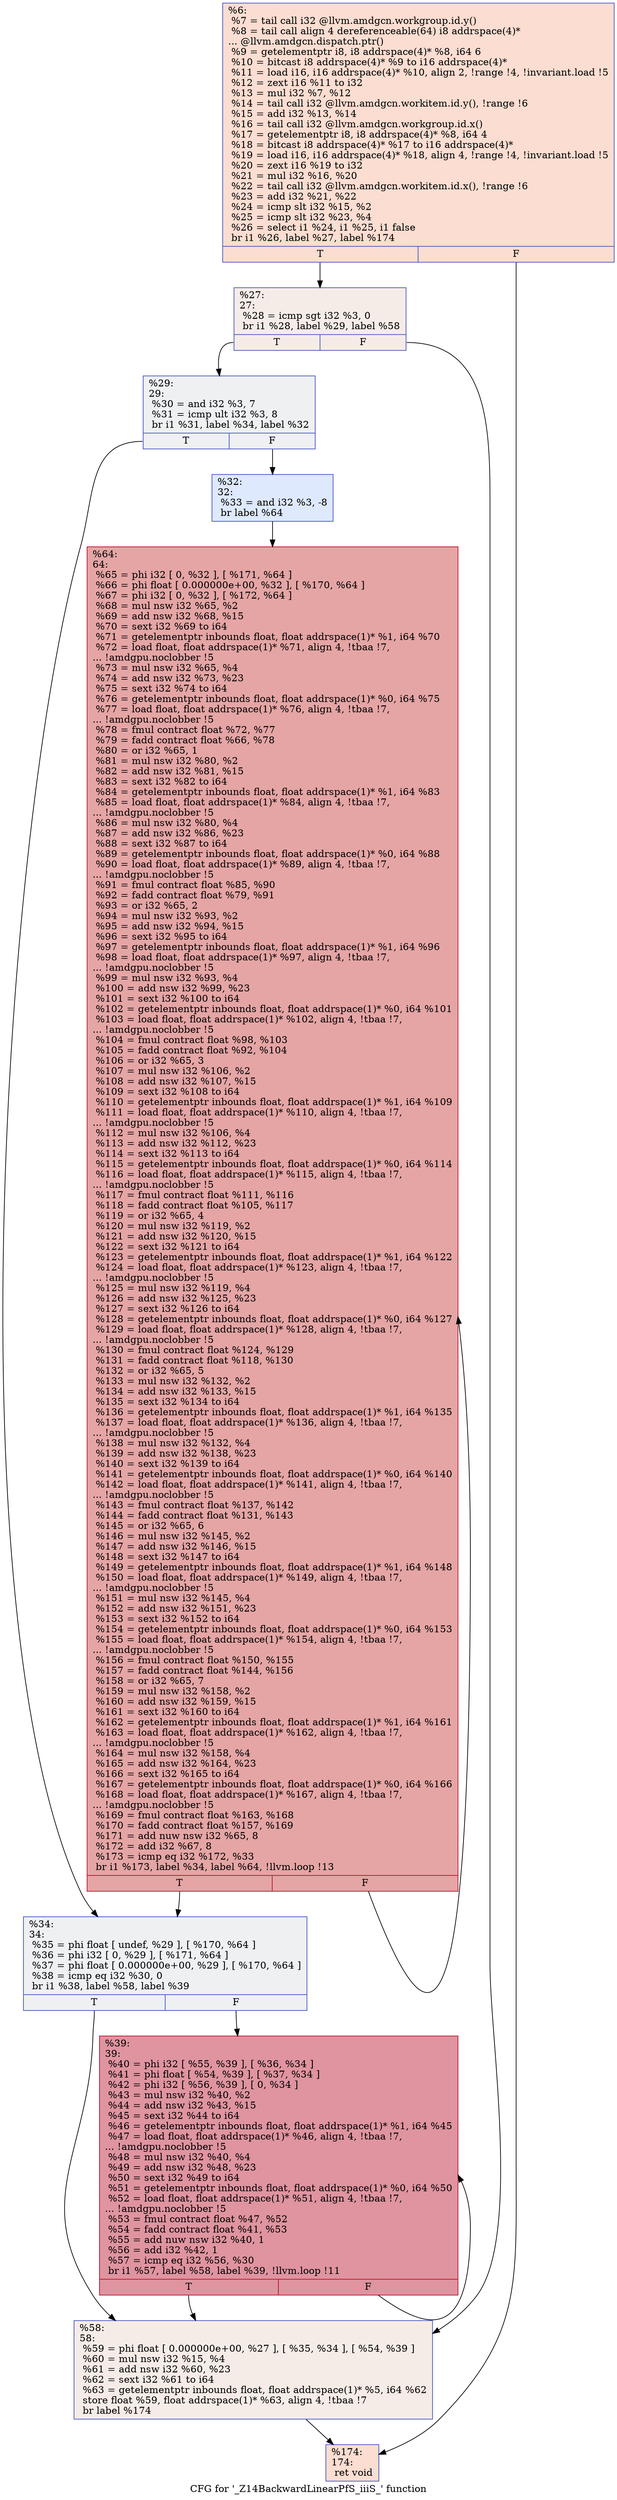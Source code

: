 digraph "CFG for '_Z14BackwardLinearPfS_iiiS_' function" {
	label="CFG for '_Z14BackwardLinearPfS_iiiS_' function";

	Node0x4abfe10 [shape=record,color="#3d50c3ff", style=filled, fillcolor="#f7b39670",label="{%6:\l  %7 = tail call i32 @llvm.amdgcn.workgroup.id.y()\l  %8 = tail call align 4 dereferenceable(64) i8 addrspace(4)*\l... @llvm.amdgcn.dispatch.ptr()\l  %9 = getelementptr i8, i8 addrspace(4)* %8, i64 6\l  %10 = bitcast i8 addrspace(4)* %9 to i16 addrspace(4)*\l  %11 = load i16, i16 addrspace(4)* %10, align 2, !range !4, !invariant.load !5\l  %12 = zext i16 %11 to i32\l  %13 = mul i32 %7, %12\l  %14 = tail call i32 @llvm.amdgcn.workitem.id.y(), !range !6\l  %15 = add i32 %13, %14\l  %16 = tail call i32 @llvm.amdgcn.workgroup.id.x()\l  %17 = getelementptr i8, i8 addrspace(4)* %8, i64 4\l  %18 = bitcast i8 addrspace(4)* %17 to i16 addrspace(4)*\l  %19 = load i16, i16 addrspace(4)* %18, align 4, !range !4, !invariant.load !5\l  %20 = zext i16 %19 to i32\l  %21 = mul i32 %16, %20\l  %22 = tail call i32 @llvm.amdgcn.workitem.id.x(), !range !6\l  %23 = add i32 %21, %22\l  %24 = icmp slt i32 %15, %2\l  %25 = icmp slt i32 %23, %4\l  %26 = select i1 %24, i1 %25, i1 false\l  br i1 %26, label %27, label %174\l|{<s0>T|<s1>F}}"];
	Node0x4abfe10:s0 -> Node0x4ac3890;
	Node0x4abfe10:s1 -> Node0x4ac3920;
	Node0x4ac3890 [shape=record,color="#3d50c3ff", style=filled, fillcolor="#ead5c970",label="{%27:\l27:                                               \l  %28 = icmp sgt i32 %3, 0\l  br i1 %28, label %29, label %58\l|{<s0>T|<s1>F}}"];
	Node0x4ac3890:s0 -> Node0x4ac3b20;
	Node0x4ac3890:s1 -> Node0x4ac3b70;
	Node0x4ac3b20 [shape=record,color="#3d50c3ff", style=filled, fillcolor="#d9dce170",label="{%29:\l29:                                               \l  %30 = and i32 %3, 7\l  %31 = icmp ult i32 %3, 8\l  br i1 %31, label %34, label %32\l|{<s0>T|<s1>F}}"];
	Node0x4ac3b20:s0 -> Node0x4ac3e30;
	Node0x4ac3b20:s1 -> Node0x4ac3e80;
	Node0x4ac3e80 [shape=record,color="#3d50c3ff", style=filled, fillcolor="#b5cdfa70",label="{%32:\l32:                                               \l  %33 = and i32 %3, -8\l  br label %64\l}"];
	Node0x4ac3e80 -> Node0x4ac1ef0;
	Node0x4ac3e30 [shape=record,color="#3d50c3ff", style=filled, fillcolor="#d9dce170",label="{%34:\l34:                                               \l  %35 = phi float [ undef, %29 ], [ %170, %64 ]\l  %36 = phi i32 [ 0, %29 ], [ %171, %64 ]\l  %37 = phi float [ 0.000000e+00, %29 ], [ %170, %64 ]\l  %38 = icmp eq i32 %30, 0\l  br i1 %38, label %58, label %39\l|{<s0>T|<s1>F}}"];
	Node0x4ac3e30:s0 -> Node0x4ac3b70;
	Node0x4ac3e30:s1 -> Node0x4ac53f0;
	Node0x4ac53f0 [shape=record,color="#b70d28ff", style=filled, fillcolor="#b70d2870",label="{%39:\l39:                                               \l  %40 = phi i32 [ %55, %39 ], [ %36, %34 ]\l  %41 = phi float [ %54, %39 ], [ %37, %34 ]\l  %42 = phi i32 [ %56, %39 ], [ 0, %34 ]\l  %43 = mul nsw i32 %40, %2\l  %44 = add nsw i32 %43, %15\l  %45 = sext i32 %44 to i64\l  %46 = getelementptr inbounds float, float addrspace(1)* %1, i64 %45\l  %47 = load float, float addrspace(1)* %46, align 4, !tbaa !7,\l... !amdgpu.noclobber !5\l  %48 = mul nsw i32 %40, %4\l  %49 = add nsw i32 %48, %23\l  %50 = sext i32 %49 to i64\l  %51 = getelementptr inbounds float, float addrspace(1)* %0, i64 %50\l  %52 = load float, float addrspace(1)* %51, align 4, !tbaa !7,\l... !amdgpu.noclobber !5\l  %53 = fmul contract float %47, %52\l  %54 = fadd contract float %41, %53\l  %55 = add nuw nsw i32 %40, 1\l  %56 = add i32 %42, 1\l  %57 = icmp eq i32 %56, %30\l  br i1 %57, label %58, label %39, !llvm.loop !11\l|{<s0>T|<s1>F}}"];
	Node0x4ac53f0:s0 -> Node0x4ac3b70;
	Node0x4ac53f0:s1 -> Node0x4ac53f0;
	Node0x4ac3b70 [shape=record,color="#3d50c3ff", style=filled, fillcolor="#ead5c970",label="{%58:\l58:                                               \l  %59 = phi float [ 0.000000e+00, %27 ], [ %35, %34 ], [ %54, %39 ]\l  %60 = mul nsw i32 %15, %4\l  %61 = add nsw i32 %60, %23\l  %62 = sext i32 %61 to i64\l  %63 = getelementptr inbounds float, float addrspace(1)* %5, i64 %62\l  store float %59, float addrspace(1)* %63, align 4, !tbaa !7\l  br label %174\l}"];
	Node0x4ac3b70 -> Node0x4ac3920;
	Node0x4ac1ef0 [shape=record,color="#b70d28ff", style=filled, fillcolor="#c5333470",label="{%64:\l64:                                               \l  %65 = phi i32 [ 0, %32 ], [ %171, %64 ]\l  %66 = phi float [ 0.000000e+00, %32 ], [ %170, %64 ]\l  %67 = phi i32 [ 0, %32 ], [ %172, %64 ]\l  %68 = mul nsw i32 %65, %2\l  %69 = add nsw i32 %68, %15\l  %70 = sext i32 %69 to i64\l  %71 = getelementptr inbounds float, float addrspace(1)* %1, i64 %70\l  %72 = load float, float addrspace(1)* %71, align 4, !tbaa !7,\l... !amdgpu.noclobber !5\l  %73 = mul nsw i32 %65, %4\l  %74 = add nsw i32 %73, %23\l  %75 = sext i32 %74 to i64\l  %76 = getelementptr inbounds float, float addrspace(1)* %0, i64 %75\l  %77 = load float, float addrspace(1)* %76, align 4, !tbaa !7,\l... !amdgpu.noclobber !5\l  %78 = fmul contract float %72, %77\l  %79 = fadd contract float %66, %78\l  %80 = or i32 %65, 1\l  %81 = mul nsw i32 %80, %2\l  %82 = add nsw i32 %81, %15\l  %83 = sext i32 %82 to i64\l  %84 = getelementptr inbounds float, float addrspace(1)* %1, i64 %83\l  %85 = load float, float addrspace(1)* %84, align 4, !tbaa !7,\l... !amdgpu.noclobber !5\l  %86 = mul nsw i32 %80, %4\l  %87 = add nsw i32 %86, %23\l  %88 = sext i32 %87 to i64\l  %89 = getelementptr inbounds float, float addrspace(1)* %0, i64 %88\l  %90 = load float, float addrspace(1)* %89, align 4, !tbaa !7,\l... !amdgpu.noclobber !5\l  %91 = fmul contract float %85, %90\l  %92 = fadd contract float %79, %91\l  %93 = or i32 %65, 2\l  %94 = mul nsw i32 %93, %2\l  %95 = add nsw i32 %94, %15\l  %96 = sext i32 %95 to i64\l  %97 = getelementptr inbounds float, float addrspace(1)* %1, i64 %96\l  %98 = load float, float addrspace(1)* %97, align 4, !tbaa !7,\l... !amdgpu.noclobber !5\l  %99 = mul nsw i32 %93, %4\l  %100 = add nsw i32 %99, %23\l  %101 = sext i32 %100 to i64\l  %102 = getelementptr inbounds float, float addrspace(1)* %0, i64 %101\l  %103 = load float, float addrspace(1)* %102, align 4, !tbaa !7,\l... !amdgpu.noclobber !5\l  %104 = fmul contract float %98, %103\l  %105 = fadd contract float %92, %104\l  %106 = or i32 %65, 3\l  %107 = mul nsw i32 %106, %2\l  %108 = add nsw i32 %107, %15\l  %109 = sext i32 %108 to i64\l  %110 = getelementptr inbounds float, float addrspace(1)* %1, i64 %109\l  %111 = load float, float addrspace(1)* %110, align 4, !tbaa !7,\l... !amdgpu.noclobber !5\l  %112 = mul nsw i32 %106, %4\l  %113 = add nsw i32 %112, %23\l  %114 = sext i32 %113 to i64\l  %115 = getelementptr inbounds float, float addrspace(1)* %0, i64 %114\l  %116 = load float, float addrspace(1)* %115, align 4, !tbaa !7,\l... !amdgpu.noclobber !5\l  %117 = fmul contract float %111, %116\l  %118 = fadd contract float %105, %117\l  %119 = or i32 %65, 4\l  %120 = mul nsw i32 %119, %2\l  %121 = add nsw i32 %120, %15\l  %122 = sext i32 %121 to i64\l  %123 = getelementptr inbounds float, float addrspace(1)* %1, i64 %122\l  %124 = load float, float addrspace(1)* %123, align 4, !tbaa !7,\l... !amdgpu.noclobber !5\l  %125 = mul nsw i32 %119, %4\l  %126 = add nsw i32 %125, %23\l  %127 = sext i32 %126 to i64\l  %128 = getelementptr inbounds float, float addrspace(1)* %0, i64 %127\l  %129 = load float, float addrspace(1)* %128, align 4, !tbaa !7,\l... !amdgpu.noclobber !5\l  %130 = fmul contract float %124, %129\l  %131 = fadd contract float %118, %130\l  %132 = or i32 %65, 5\l  %133 = mul nsw i32 %132, %2\l  %134 = add nsw i32 %133, %15\l  %135 = sext i32 %134 to i64\l  %136 = getelementptr inbounds float, float addrspace(1)* %1, i64 %135\l  %137 = load float, float addrspace(1)* %136, align 4, !tbaa !7,\l... !amdgpu.noclobber !5\l  %138 = mul nsw i32 %132, %4\l  %139 = add nsw i32 %138, %23\l  %140 = sext i32 %139 to i64\l  %141 = getelementptr inbounds float, float addrspace(1)* %0, i64 %140\l  %142 = load float, float addrspace(1)* %141, align 4, !tbaa !7,\l... !amdgpu.noclobber !5\l  %143 = fmul contract float %137, %142\l  %144 = fadd contract float %131, %143\l  %145 = or i32 %65, 6\l  %146 = mul nsw i32 %145, %2\l  %147 = add nsw i32 %146, %15\l  %148 = sext i32 %147 to i64\l  %149 = getelementptr inbounds float, float addrspace(1)* %1, i64 %148\l  %150 = load float, float addrspace(1)* %149, align 4, !tbaa !7,\l... !amdgpu.noclobber !5\l  %151 = mul nsw i32 %145, %4\l  %152 = add nsw i32 %151, %23\l  %153 = sext i32 %152 to i64\l  %154 = getelementptr inbounds float, float addrspace(1)* %0, i64 %153\l  %155 = load float, float addrspace(1)* %154, align 4, !tbaa !7,\l... !amdgpu.noclobber !5\l  %156 = fmul contract float %150, %155\l  %157 = fadd contract float %144, %156\l  %158 = or i32 %65, 7\l  %159 = mul nsw i32 %158, %2\l  %160 = add nsw i32 %159, %15\l  %161 = sext i32 %160 to i64\l  %162 = getelementptr inbounds float, float addrspace(1)* %1, i64 %161\l  %163 = load float, float addrspace(1)* %162, align 4, !tbaa !7,\l... !amdgpu.noclobber !5\l  %164 = mul nsw i32 %158, %4\l  %165 = add nsw i32 %164, %23\l  %166 = sext i32 %165 to i64\l  %167 = getelementptr inbounds float, float addrspace(1)* %0, i64 %166\l  %168 = load float, float addrspace(1)* %167, align 4, !tbaa !7,\l... !amdgpu.noclobber !5\l  %169 = fmul contract float %163, %168\l  %170 = fadd contract float %157, %169\l  %171 = add nuw nsw i32 %65, 8\l  %172 = add i32 %67, 8\l  %173 = icmp eq i32 %172, %33\l  br i1 %173, label %34, label %64, !llvm.loop !13\l|{<s0>T|<s1>F}}"];
	Node0x4ac1ef0:s0 -> Node0x4ac3e30;
	Node0x4ac1ef0:s1 -> Node0x4ac1ef0;
	Node0x4ac3920 [shape=record,color="#3d50c3ff", style=filled, fillcolor="#f7b39670",label="{%174:\l174:                                              \l  ret void\l}"];
}

